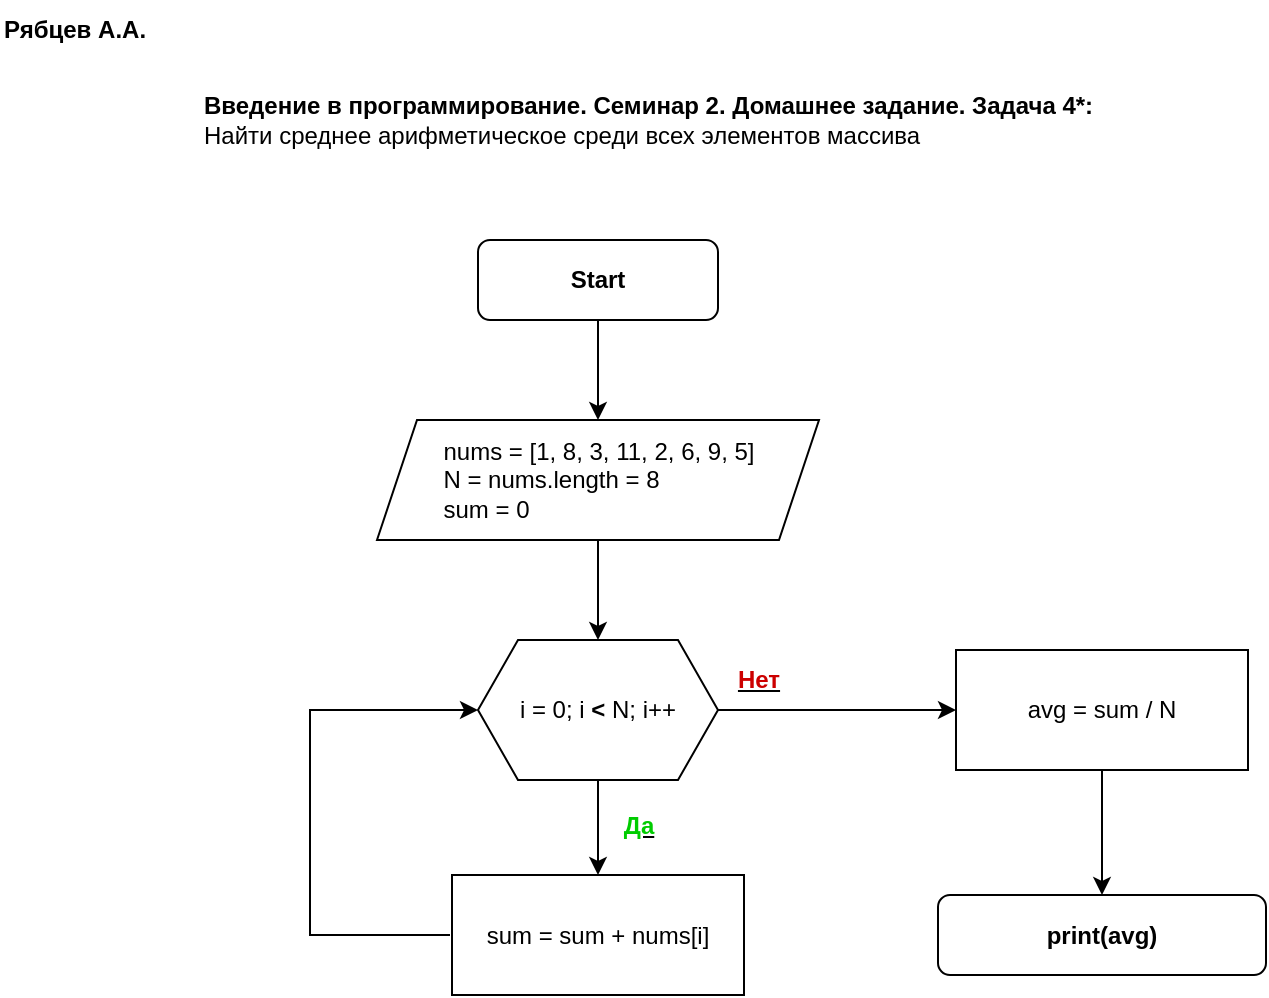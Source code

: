 <mxfile version="20.7.3" type="github">
  <diagram id="C5RBs43oDa-KdzZeNtuy" name="Page-1">
    <mxGraphModel dx="1434" dy="756" grid="1" gridSize="10" guides="1" tooltips="1" connect="1" arrows="1" fold="1" page="1" pageScale="1" pageWidth="827" pageHeight="1169" math="0" shadow="0">
      <root>
        <mxCell id="WIyWlLk6GJQsqaUBKTNV-0" />
        <mxCell id="WIyWlLk6GJQsqaUBKTNV-1" parent="WIyWlLk6GJQsqaUBKTNV-0" />
        <mxCell id="ZDm83l-ihrwW25F2hJUI-8" value="&lt;b&gt;Введение в программирование. Семинар 2. Домашнее задание. Задача 4*:&lt;br&gt;&lt;/b&gt;&lt;div&gt;Найти среднее арифметическое среди всех элементов массива&lt;br&gt;&lt;/div&gt;" style="text;html=1;align=left;verticalAlign=middle;resizable=0;points=[];autosize=1;strokeColor=none;fillColor=none;" parent="WIyWlLk6GJQsqaUBKTNV-1" vertex="1">
          <mxGeometry x="120" y="50" width="470" height="40" as="geometry" />
        </mxCell>
        <mxCell id="ZDm83l-ihrwW25F2hJUI-19" value="&lt;b&gt;Рябцев А.А.&lt;/b&gt;" style="text;html=1;align=left;verticalAlign=middle;resizable=0;points=[];autosize=1;strokeColor=none;fillColor=none;" parent="WIyWlLk6GJQsqaUBKTNV-1" vertex="1">
          <mxGeometry x="20" y="10" width="90" height="30" as="geometry" />
        </mxCell>
        <mxCell id="cnrN1NueAdqwpMqgMtuQ-0" value="" style="edgeStyle=orthogonalEdgeStyle;rounded=0;orthogonalLoop=1;jettySize=auto;html=1;" edge="1" parent="WIyWlLk6GJQsqaUBKTNV-1" source="cnrN1NueAdqwpMqgMtuQ-1" target="cnrN1NueAdqwpMqgMtuQ-4">
          <mxGeometry relative="1" as="geometry" />
        </mxCell>
        <mxCell id="cnrN1NueAdqwpMqgMtuQ-1" value="&lt;b&gt;Start&lt;/b&gt;" style="rounded=1;whiteSpace=wrap;html=1;fontSize=12;glass=0;strokeWidth=1;shadow=0;" vertex="1" parent="WIyWlLk6GJQsqaUBKTNV-1">
          <mxGeometry x="259" y="130" width="120" height="40" as="geometry" />
        </mxCell>
        <mxCell id="cnrN1NueAdqwpMqgMtuQ-2" value="&lt;b&gt;print(avg)&lt;/b&gt;" style="rounded=1;whiteSpace=wrap;html=1;fontSize=12;glass=0;strokeWidth=1;shadow=0;" vertex="1" parent="WIyWlLk6GJQsqaUBKTNV-1">
          <mxGeometry x="489" y="457.5" width="164" height="40" as="geometry" />
        </mxCell>
        <mxCell id="cnrN1NueAdqwpMqgMtuQ-3" value="" style="edgeStyle=orthogonalEdgeStyle;rounded=0;orthogonalLoop=1;jettySize=auto;html=1;" edge="1" parent="WIyWlLk6GJQsqaUBKTNV-1" source="cnrN1NueAdqwpMqgMtuQ-4" target="cnrN1NueAdqwpMqgMtuQ-10">
          <mxGeometry relative="1" as="geometry" />
        </mxCell>
        <mxCell id="cnrN1NueAdqwpMqgMtuQ-4" value="&lt;div style=&quot;text-align: justify;&quot;&gt;&lt;span style=&quot;background-color: initial;&quot;&gt;nums = [1, 8, 3, 11, 2, 6, 9, 5]&lt;/span&gt;&lt;/div&gt;&lt;div style=&quot;text-align: justify;&quot;&gt;&lt;span style=&quot;background-color: initial;&quot;&gt;N = nums.length = 8&lt;/span&gt;&lt;/div&gt;&lt;div style=&quot;text-align: justify;&quot;&gt;&lt;span style=&quot;background-color: initial;&quot;&gt;sum = 0&lt;/span&gt;&lt;/div&gt;" style="shape=parallelogram;perimeter=parallelogramPerimeter;whiteSpace=wrap;html=1;fixedSize=1;" vertex="1" parent="WIyWlLk6GJQsqaUBKTNV-1">
          <mxGeometry x="208.5" y="220" width="221" height="60" as="geometry" />
        </mxCell>
        <mxCell id="cnrN1NueAdqwpMqgMtuQ-5" value="&lt;b&gt;&lt;u&gt;&lt;font color=&quot;#00cc00&quot;&gt;Да&lt;/font&gt;&lt;/u&gt;&lt;/b&gt;" style="text;html=1;align=center;verticalAlign=middle;resizable=0;points=[];autosize=1;strokeColor=none;fillColor=none;" vertex="1" parent="WIyWlLk6GJQsqaUBKTNV-1">
          <mxGeometry x="319" y="407.5" width="40" height="30" as="geometry" />
        </mxCell>
        <mxCell id="cnrN1NueAdqwpMqgMtuQ-6" value="&lt;b&gt;&lt;u&gt;&lt;font color=&quot;#cc0000&quot;&gt;Нет&lt;/font&gt;&lt;/u&gt;&lt;/b&gt;" style="text;html=1;align=center;verticalAlign=middle;resizable=0;points=[];autosize=1;strokeColor=none;fillColor=none;" vertex="1" parent="WIyWlLk6GJQsqaUBKTNV-1">
          <mxGeometry x="379" y="335" width="40" height="30" as="geometry" />
        </mxCell>
        <mxCell id="cnrN1NueAdqwpMqgMtuQ-7" style="edgeStyle=orthogonalEdgeStyle;rounded=0;orthogonalLoop=1;jettySize=auto;html=1;entryX=0;entryY=0.5;entryDx=0;entryDy=0;" edge="1" parent="WIyWlLk6GJQsqaUBKTNV-1" target="cnrN1NueAdqwpMqgMtuQ-10">
          <mxGeometry relative="1" as="geometry">
            <Array as="points">
              <mxPoint x="175" y="478" />
              <mxPoint x="175" y="365" />
            </Array>
            <mxPoint x="217" y="365" as="targetPoint" />
            <mxPoint x="245" y="477.5" as="sourcePoint" />
          </mxGeometry>
        </mxCell>
        <mxCell id="cnrN1NueAdqwpMqgMtuQ-9" value="" style="edgeStyle=orthogonalEdgeStyle;rounded=0;orthogonalLoop=1;jettySize=auto;html=1;" edge="1" parent="WIyWlLk6GJQsqaUBKTNV-1" source="cnrN1NueAdqwpMqgMtuQ-10" target="cnrN1NueAdqwpMqgMtuQ-11">
          <mxGeometry relative="1" as="geometry" />
        </mxCell>
        <mxCell id="cnrN1NueAdqwpMqgMtuQ-14" value="" style="edgeStyle=orthogonalEdgeStyle;rounded=0;orthogonalLoop=1;jettySize=auto;html=1;" edge="1" parent="WIyWlLk6GJQsqaUBKTNV-1" source="cnrN1NueAdqwpMqgMtuQ-10" target="cnrN1NueAdqwpMqgMtuQ-12">
          <mxGeometry relative="1" as="geometry" />
        </mxCell>
        <mxCell id="cnrN1NueAdqwpMqgMtuQ-10" value="&lt;div style=&quot;text-align: justify;&quot;&gt;&lt;span style=&quot;background-color: initial;&quot;&gt;i = 0;&amp;nbsp;&lt;/span&gt;&lt;span style=&quot;background-color: initial;&quot;&gt;i &lt;b&gt;&amp;lt;&lt;/b&gt;&amp;nbsp;N; i++&lt;/span&gt;&lt;/div&gt;" style="shape=hexagon;perimeter=hexagonPerimeter2;whiteSpace=wrap;html=1;fixedSize=1;" vertex="1" parent="WIyWlLk6GJQsqaUBKTNV-1">
          <mxGeometry x="259" y="330" width="120" height="70" as="geometry" />
        </mxCell>
        <mxCell id="cnrN1NueAdqwpMqgMtuQ-11" value="&lt;div style=&quot;text-align: justify;&quot;&gt;sum = sum + nums[i]&lt;/div&gt;" style="rounded=0;whiteSpace=wrap;html=1;" vertex="1" parent="WIyWlLk6GJQsqaUBKTNV-1">
          <mxGeometry x="246" y="447.5" width="146" height="60" as="geometry" />
        </mxCell>
        <mxCell id="cnrN1NueAdqwpMqgMtuQ-15" value="" style="edgeStyle=orthogonalEdgeStyle;rounded=0;orthogonalLoop=1;jettySize=auto;html=1;" edge="1" parent="WIyWlLk6GJQsqaUBKTNV-1" source="cnrN1NueAdqwpMqgMtuQ-12" target="cnrN1NueAdqwpMqgMtuQ-2">
          <mxGeometry relative="1" as="geometry" />
        </mxCell>
        <mxCell id="cnrN1NueAdqwpMqgMtuQ-12" value="&lt;div style=&quot;text-align: justify;&quot;&gt;avg = sum / N&lt;/div&gt;" style="rounded=0;whiteSpace=wrap;html=1;" vertex="1" parent="WIyWlLk6GJQsqaUBKTNV-1">
          <mxGeometry x="498" y="335" width="146" height="60" as="geometry" />
        </mxCell>
      </root>
    </mxGraphModel>
  </diagram>
</mxfile>
